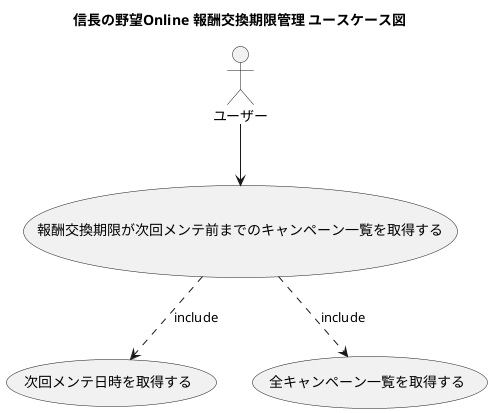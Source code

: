 @startuml

title 信長の野望Online 報酬交換期限管理 ユースケース図

actor "ユーザー" as user

usecase "報酬交換期限が次回メンテ前までのキャンペーン一覧を取得する" as getCampaignsUntilNextMaintenance
usecase "次回メンテ日時を取得する" as getNextMaintenanceDateTime
usecase "全キャンペーン一覧を取得する" as getAllCampaign

user --> getCampaignsUntilNextMaintenance
getCampaignsUntilNextMaintenance ..> getNextMaintenanceDateTime : include
getCampaignsUntilNextMaintenance ..> getAllCampaign : include

@enduml
